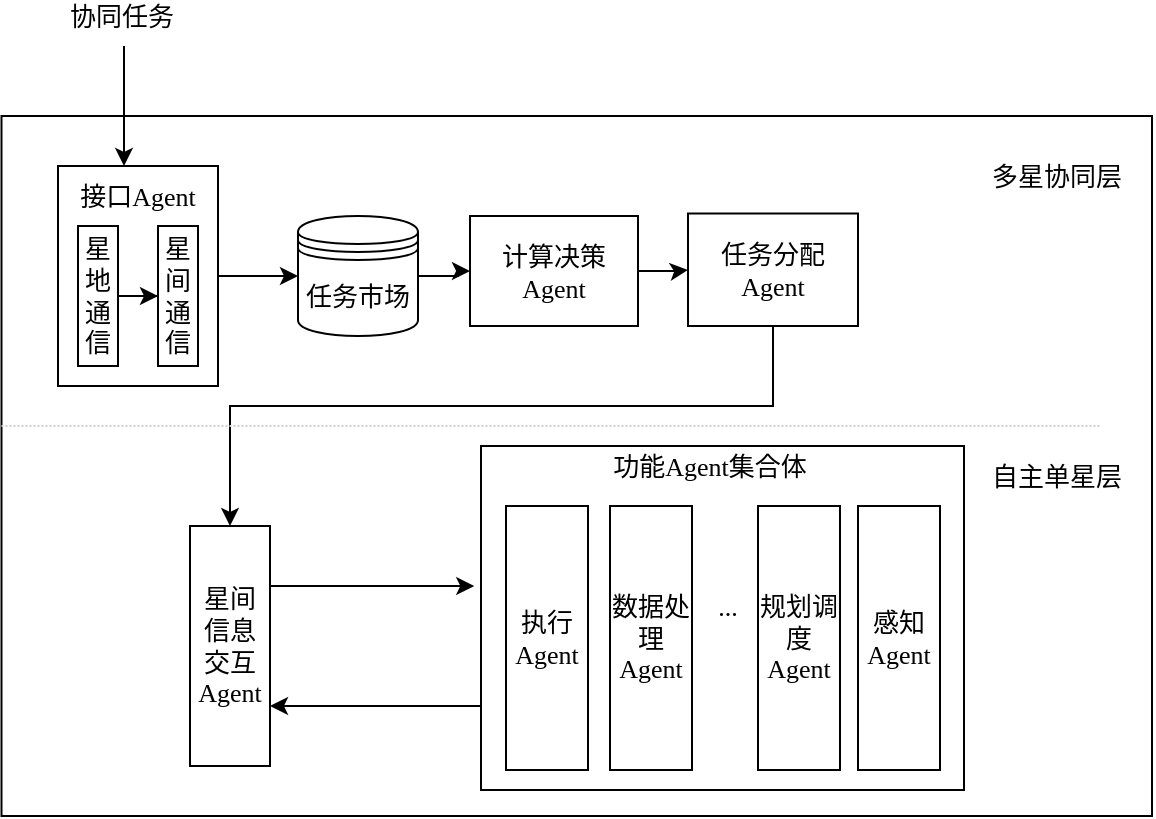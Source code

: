 <mxfile version="21.3.4" type="github">
  <diagram id="prtHgNgQTEPvFCAcTncT" name="Page-1">
    <mxGraphModel dx="996" dy="549" grid="0" gridSize="10" guides="1" tooltips="1" connect="1" arrows="1" fold="1" page="1" pageScale="1" pageWidth="827" pageHeight="1169" math="0" shadow="0">
      <root>
        <mxCell id="0" />
        <mxCell id="1" parent="0" />
        <mxCell id="JEoYrD_vL5iiPOq-U0JV-5" value="" style="rounded=0;whiteSpace=wrap;html=1;labelBackgroundColor=none;fontFamily=宋体;fontSource=https%3A%2F%2Ffonts.googleapis.com%2Fcss%3Ffamily%3D%25E5%25AE%258B%25E4%25BD%2593;fontSize=13;" parent="1" vertex="1">
          <mxGeometry x="131.75" y="775" width="575.25" height="350" as="geometry" />
        </mxCell>
        <mxCell id="JEoYrD_vL5iiPOq-U0JV-37" style="edgeStyle=orthogonalEdgeStyle;rounded=0;orthogonalLoop=1;jettySize=auto;html=1;exitX=1;exitY=0.5;exitDx=0;exitDy=0;entryX=0;entryY=0.5;entryDx=0;entryDy=0;fontFamily=宋体;fontSource=https%3A%2F%2Ffonts.googleapis.com%2Fcss%3Ffamily%3D%25E5%25AE%258B%25E4%25BD%2593;fontSize=13;" parent="1" source="JEoYrD_vL5iiPOq-U0JV-6" target="JEoYrD_vL5iiPOq-U0JV-12" edge="1">
          <mxGeometry relative="1" as="geometry" />
        </mxCell>
        <mxCell id="JEoYrD_vL5iiPOq-U0JV-6" value="" style="rounded=0;whiteSpace=wrap;html=1;fontFamily=宋体;fontSource=https%3A%2F%2Ffonts.googleapis.com%2Fcss%3Ffamily%3D%25E5%25AE%258B%25E4%25BD%2593;fontSize=13;" parent="1" vertex="1">
          <mxGeometry x="160" y="800" width="80" height="110" as="geometry" />
        </mxCell>
        <mxCell id="JEoYrD_vL5iiPOq-U0JV-11" value="" style="edgeStyle=orthogonalEdgeStyle;rounded=0;orthogonalLoop=1;jettySize=auto;html=1;fontFamily=宋体;fontSource=https%3A%2F%2Ffonts.googleapis.com%2Fcss%3Ffamily%3D%25E5%25AE%258B%25E4%25BD%2593;fontSize=13;" parent="1" source="JEoYrD_vL5iiPOq-U0JV-7" target="JEoYrD_vL5iiPOq-U0JV-9" edge="1">
          <mxGeometry relative="1" as="geometry" />
        </mxCell>
        <mxCell id="JEoYrD_vL5iiPOq-U0JV-7" value="星地通信" style="rounded=0;whiteSpace=wrap;html=1;fontFamily=宋体;fontSource=https%3A%2F%2Ffonts.googleapis.com%2Fcss%3Ffamily%3D%25E5%25AE%258B%25E4%25BD%2593;fontSize=13;" parent="1" vertex="1">
          <mxGeometry x="170" y="830" width="20" height="70" as="geometry" />
        </mxCell>
        <mxCell id="JEoYrD_vL5iiPOq-U0JV-9" value="星间通信" style="rounded=0;whiteSpace=wrap;html=1;fontFamily=宋体;fontSource=https%3A%2F%2Ffonts.googleapis.com%2Fcss%3Ffamily%3D%25E5%25AE%258B%25E4%25BD%2593;fontSize=13;" parent="1" vertex="1">
          <mxGeometry x="210" y="830" width="20" height="70" as="geometry" />
        </mxCell>
        <mxCell id="JEoYrD_vL5iiPOq-U0JV-38" value="" style="edgeStyle=orthogonalEdgeStyle;rounded=0;orthogonalLoop=1;jettySize=auto;html=1;fontFamily=宋体;fontSource=https%3A%2F%2Ffonts.googleapis.com%2Fcss%3Ffamily%3D%25E5%25AE%258B%25E4%25BD%2593;fontSize=13;" parent="1" source="JEoYrD_vL5iiPOq-U0JV-12" target="JEoYrD_vL5iiPOq-U0JV-13" edge="1">
          <mxGeometry relative="1" as="geometry" />
        </mxCell>
        <mxCell id="JEoYrD_vL5iiPOq-U0JV-12" value="任务市场" style="shape=datastore;whiteSpace=wrap;html=1;fontFamily=宋体;fontSource=https%3A%2F%2Ffonts.googleapis.com%2Fcss%3Ffamily%3D%25E5%25AE%258B%25E4%25BD%2593;fontSize=13;" parent="1" vertex="1">
          <mxGeometry x="280" y="825" width="60" height="60" as="geometry" />
        </mxCell>
        <mxCell id="JEoYrD_vL5iiPOq-U0JV-39" value="" style="edgeStyle=orthogonalEdgeStyle;rounded=0;orthogonalLoop=1;jettySize=auto;html=1;fontFamily=宋体;fontSource=https%3A%2F%2Ffonts.googleapis.com%2Fcss%3Ffamily%3D%25E5%25AE%258B%25E4%25BD%2593;fontSize=13;" parent="1" source="JEoYrD_vL5iiPOq-U0JV-13" target="JEoYrD_vL5iiPOq-U0JV-15" edge="1">
          <mxGeometry relative="1" as="geometry" />
        </mxCell>
        <mxCell id="JEoYrD_vL5iiPOq-U0JV-13" value="计算决策Agent" style="rounded=0;whiteSpace=wrap;html=1;fontFamily=宋体;fontSource=https%3A%2F%2Ffonts.googleapis.com%2Fcss%3Ffamily%3D%25E5%25AE%258B%25E4%25BD%2593;fontSize=13;" parent="1" vertex="1">
          <mxGeometry x="366" y="825" width="84" height="55" as="geometry" />
        </mxCell>
        <mxCell id="JEoYrD_vL5iiPOq-U0JV-14" value="接口Agent" style="text;html=1;strokeColor=none;fillColor=none;align=center;verticalAlign=middle;whiteSpace=wrap;rounded=0;fontFamily=宋体;fontSource=https%3A%2F%2Ffonts.googleapis.com%2Fcss%3Ffamily%3D%25E5%25AE%258B%25E4%25BD%2593;fontSize=13;" parent="1" vertex="1">
          <mxGeometry x="170" y="810" width="60" height="10" as="geometry" />
        </mxCell>
        <mxCell id="JEoYrD_vL5iiPOq-U0JV-43" style="edgeStyle=orthogonalEdgeStyle;rounded=0;orthogonalLoop=1;jettySize=auto;html=1;entryX=0.5;entryY=0;entryDx=0;entryDy=0;fontFamily=宋体;fontSource=https%3A%2F%2Ffonts.googleapis.com%2Fcss%3Ffamily%3D%25E5%25AE%258B%25E4%25BD%2593;fontSize=13;" parent="1" source="JEoYrD_vL5iiPOq-U0JV-15" target="JEoYrD_vL5iiPOq-U0JV-16" edge="1">
          <mxGeometry relative="1" as="geometry">
            <Array as="points">
              <mxPoint x="518" y="920" />
              <mxPoint x="246" y="920" />
            </Array>
          </mxGeometry>
        </mxCell>
        <mxCell id="JEoYrD_vL5iiPOq-U0JV-15" value="任务分配Agent" style="rounded=0;whiteSpace=wrap;html=1;fontFamily=宋体;fontSource=https%3A%2F%2Ffonts.googleapis.com%2Fcss%3Ffamily%3D%25E5%25AE%258B%25E4%25BD%2593;fontSize=13;" parent="1" vertex="1">
          <mxGeometry x="475" y="823.75" width="85" height="56.25" as="geometry" />
        </mxCell>
        <mxCell id="JEoYrD_vL5iiPOq-U0JV-51" style="edgeStyle=orthogonalEdgeStyle;rounded=0;orthogonalLoop=1;jettySize=auto;html=1;exitX=1;exitY=0.25;exitDx=0;exitDy=0;entryX=-0.014;entryY=0.407;entryDx=0;entryDy=0;entryPerimeter=0;fontFamily=宋体;fontSource=https%3A%2F%2Ffonts.googleapis.com%2Fcss%3Ffamily%3D%25E5%25AE%258B%25E4%25BD%2593;fontSize=13;" parent="1" source="JEoYrD_vL5iiPOq-U0JV-16" target="JEoYrD_vL5iiPOq-U0JV-17" edge="1">
          <mxGeometry relative="1" as="geometry" />
        </mxCell>
        <mxCell id="JEoYrD_vL5iiPOq-U0JV-16" value="星间信息交互Agent" style="rounded=0;whiteSpace=wrap;html=1;fontFamily=宋体;fontSource=https%3A%2F%2Ffonts.googleapis.com%2Fcss%3Ffamily%3D%25E5%25AE%258B%25E4%25BD%2593;fontSize=13;" parent="1" vertex="1">
          <mxGeometry x="226" y="980" width="40" height="120" as="geometry" />
        </mxCell>
        <mxCell id="JEoYrD_vL5iiPOq-U0JV-54" style="edgeStyle=orthogonalEdgeStyle;rounded=0;orthogonalLoop=1;jettySize=auto;html=1;exitX=0;exitY=0.75;exitDx=0;exitDy=0;entryX=1;entryY=0.75;entryDx=0;entryDy=0;fontFamily=宋体;fontSource=https%3A%2F%2Ffonts.googleapis.com%2Fcss%3Ffamily%3D%25E5%25AE%258B%25E4%25BD%2593;fontSize=13;" parent="1" source="JEoYrD_vL5iiPOq-U0JV-17" target="JEoYrD_vL5iiPOq-U0JV-16" edge="1">
          <mxGeometry relative="1" as="geometry">
            <Array as="points">
              <mxPoint x="371" y="1070" />
            </Array>
          </mxGeometry>
        </mxCell>
        <mxCell id="JEoYrD_vL5iiPOq-U0JV-17" value="" style="rounded=0;whiteSpace=wrap;html=1;fontFamily=宋体;fontSource=https%3A%2F%2Ffonts.googleapis.com%2Fcss%3Ffamily%3D%25E5%25AE%258B%25E4%25BD%2593;fontSize=13;" parent="1" vertex="1">
          <mxGeometry x="371.5" y="940" width="241.5" height="172" as="geometry" />
        </mxCell>
        <mxCell id="JEoYrD_vL5iiPOq-U0JV-23" value="执行Agent" style="rounded=0;whiteSpace=wrap;html=1;align=center;fontFamily=宋体;fontSource=https%3A%2F%2Ffonts.googleapis.com%2Fcss%3Ffamily%3D%25E5%25AE%258B%25E4%25BD%2593;fontSize=13;" parent="1" vertex="1">
          <mxGeometry x="384" y="970" width="41" height="132" as="geometry" />
        </mxCell>
        <mxCell id="JEoYrD_vL5iiPOq-U0JV-24" value="数据处理Agent" style="rounded=0;whiteSpace=wrap;html=1;fontFamily=宋体;fontSource=https%3A%2F%2Ffonts.googleapis.com%2Fcss%3Ffamily%3D%25E5%25AE%258B%25E4%25BD%2593;fontSize=13;" parent="1" vertex="1">
          <mxGeometry x="436" y="970" width="41" height="132" as="geometry" />
        </mxCell>
        <mxCell id="JEoYrD_vL5iiPOq-U0JV-25" value="规划调度Agent" style="rounded=0;whiteSpace=wrap;html=1;fontFamily=宋体;fontSource=https%3A%2F%2Ffonts.googleapis.com%2Fcss%3Ffamily%3D%25E5%25AE%258B%25E4%25BD%2593;fontSize=13;" parent="1" vertex="1">
          <mxGeometry x="510" y="970" width="41" height="132" as="geometry" />
        </mxCell>
        <mxCell id="JEoYrD_vL5iiPOq-U0JV-27" value="功能Agent集合体" style="text;html=1;strokeColor=none;fillColor=none;align=center;verticalAlign=middle;whiteSpace=wrap;rounded=0;fontFamily=宋体;fontSource=https%3A%2F%2Ffonts.googleapis.com%2Fcss%3Ffamily%3D%25E5%25AE%258B%25E4%25BD%2593;fontSize=13;" parent="1" vertex="1">
          <mxGeometry x="436" y="945" width="100" height="10" as="geometry" />
        </mxCell>
        <mxCell id="JEoYrD_vL5iiPOq-U0JV-28" value="..." style="text;html=1;strokeColor=none;fillColor=none;align=center;verticalAlign=middle;whiteSpace=wrap;rounded=0;fontFamily=宋体;fontSource=https%3A%2F%2Ffonts.googleapis.com%2Fcss%3Ffamily%3D%25E5%25AE%258B%25E4%25BD%2593;fontSize=13;" parent="1" vertex="1">
          <mxGeometry x="475" y="1010" width="40" height="20" as="geometry" />
        </mxCell>
        <mxCell id="JEoYrD_vL5iiPOq-U0JV-34" value="" style="endArrow=classic;html=1;rounded=0;fontFamily=宋体;fontSource=https%3A%2F%2Ffonts.googleapis.com%2Fcss%3Ffamily%3D%25E5%25AE%258B%25E4%25BD%2593;fontSize=13;" parent="1" edge="1">
          <mxGeometry width="50" height="50" relative="1" as="geometry">
            <mxPoint x="193" y="740" as="sourcePoint" />
            <mxPoint x="193" y="800" as="targetPoint" />
          </mxGeometry>
        </mxCell>
        <mxCell id="JEoYrD_vL5iiPOq-U0JV-35" value="协同任务" style="text;html=1;strokeColor=none;fillColor=none;align=center;verticalAlign=middle;whiteSpace=wrap;rounded=0;fontFamily=宋体;fontSource=https%3A%2F%2Ffonts.googleapis.com%2Fcss%3Ffamily%3D%25E5%25AE%258B%25E4%25BD%2593;fontSize=13;" parent="1" vertex="1">
          <mxGeometry x="160" y="720" width="64" height="10" as="geometry" />
        </mxCell>
        <mxCell id="JEoYrD_vL5iiPOq-U0JV-44" value="感知Agent" style="rounded=0;whiteSpace=wrap;html=1;fontFamily=宋体;fontSource=https%3A%2F%2Ffonts.googleapis.com%2Fcss%3Ffamily%3D%25E5%25AE%258B%25E4%25BD%2593;fontSize=13;" parent="1" vertex="1">
          <mxGeometry x="560" y="970" width="41" height="132" as="geometry" />
        </mxCell>
        <mxCell id="JEoYrD_vL5iiPOq-U0JV-45" value="" style="endArrow=none;dashed=1;html=1;dashPattern=1 1;strokeWidth=1;rounded=0;strokeColor=#CFCFCF;fontFamily=宋体;fontSource=https%3A%2F%2Ffonts.googleapis.com%2Fcss%3Ffamily%3D%25E5%25AE%258B%25E4%25BD%2593;fontSize=13;" parent="1" edge="1">
          <mxGeometry width="50" height="50" relative="1" as="geometry">
            <mxPoint x="131.75" y="930" as="sourcePoint" />
            <mxPoint x="681.75" y="930" as="targetPoint" />
          </mxGeometry>
        </mxCell>
        <mxCell id="JEoYrD_vL5iiPOq-U0JV-55" value="多星协同层" style="text;html=1;strokeColor=none;fillColor=none;align=center;verticalAlign=middle;whiteSpace=wrap;rounded=0;fontFamily=宋体;fontSource=https%3A%2F%2Ffonts.googleapis.com%2Fcss%3Ffamily%3D%25E5%25AE%258B%25E4%25BD%2593;fontSize=13;" parent="1" vertex="1">
          <mxGeometry x="619" y="790" width="80.5" height="30" as="geometry" />
        </mxCell>
        <mxCell id="JEoYrD_vL5iiPOq-U0JV-56" value="自主单星层" style="text;html=1;strokeColor=none;fillColor=none;align=center;verticalAlign=middle;whiteSpace=wrap;rounded=0;fontFamily=宋体;fontSource=https%3A%2F%2Ffonts.googleapis.com%2Fcss%3Ffamily%3D%25E5%25AE%258B%25E4%25BD%2593;fontSize=13;" parent="1" vertex="1">
          <mxGeometry x="619" y="940" width="80.5" height="30" as="geometry" />
        </mxCell>
      </root>
    </mxGraphModel>
  </diagram>
</mxfile>
